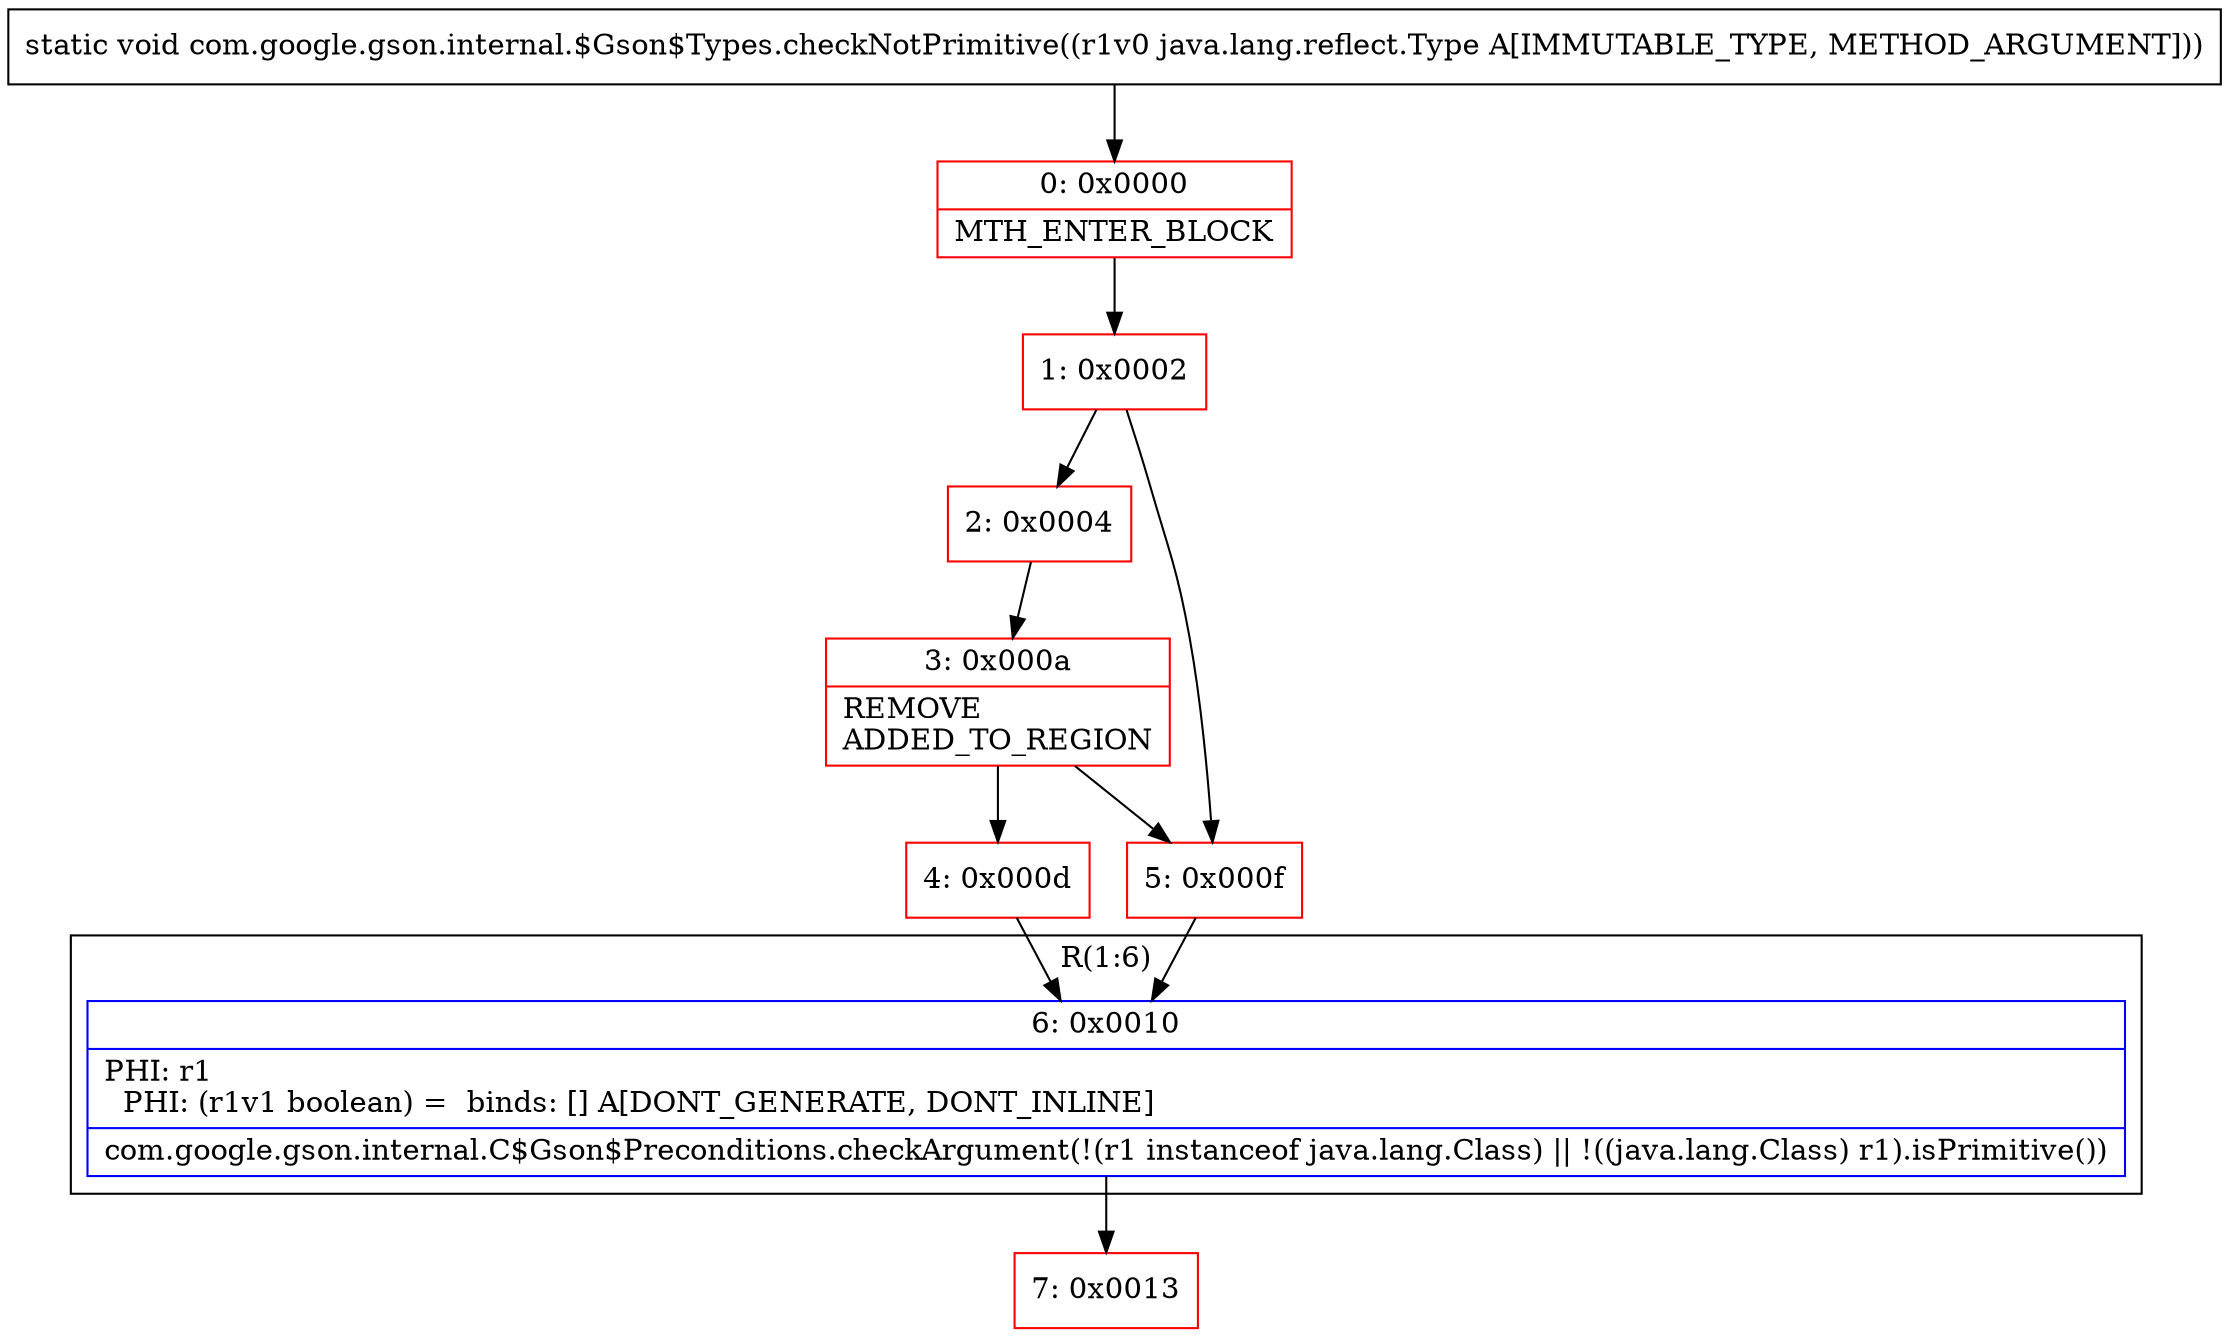 digraph "CFG forcom.google.gson.internal.$Gson$Types.checkNotPrimitive(Ljava\/lang\/reflect\/Type;)V" {
subgraph cluster_Region_1603001742 {
label = "R(1:6)";
node [shape=record,color=blue];
Node_6 [shape=record,label="{6\:\ 0x0010|PHI: r1 \l  PHI: (r1v1 boolean) =  binds: [] A[DONT_GENERATE, DONT_INLINE]\l|com.google.gson.internal.C$Gson$Preconditions.checkArgument(!(r1 instanceof java.lang.Class) \|\| !((java.lang.Class) r1).isPrimitive())\l}"];
}
Node_0 [shape=record,color=red,label="{0\:\ 0x0000|MTH_ENTER_BLOCK\l}"];
Node_1 [shape=record,color=red,label="{1\:\ 0x0002}"];
Node_2 [shape=record,color=red,label="{2\:\ 0x0004}"];
Node_3 [shape=record,color=red,label="{3\:\ 0x000a|REMOVE\lADDED_TO_REGION\l}"];
Node_4 [shape=record,color=red,label="{4\:\ 0x000d}"];
Node_5 [shape=record,color=red,label="{5\:\ 0x000f}"];
Node_7 [shape=record,color=red,label="{7\:\ 0x0013}"];
MethodNode[shape=record,label="{static void com.google.gson.internal.$Gson$Types.checkNotPrimitive((r1v0 java.lang.reflect.Type A[IMMUTABLE_TYPE, METHOD_ARGUMENT])) }"];
MethodNode -> Node_0;
Node_6 -> Node_7;
Node_0 -> Node_1;
Node_1 -> Node_2;
Node_1 -> Node_5;
Node_2 -> Node_3;
Node_3 -> Node_4;
Node_3 -> Node_5;
Node_4 -> Node_6;
Node_5 -> Node_6;
}

